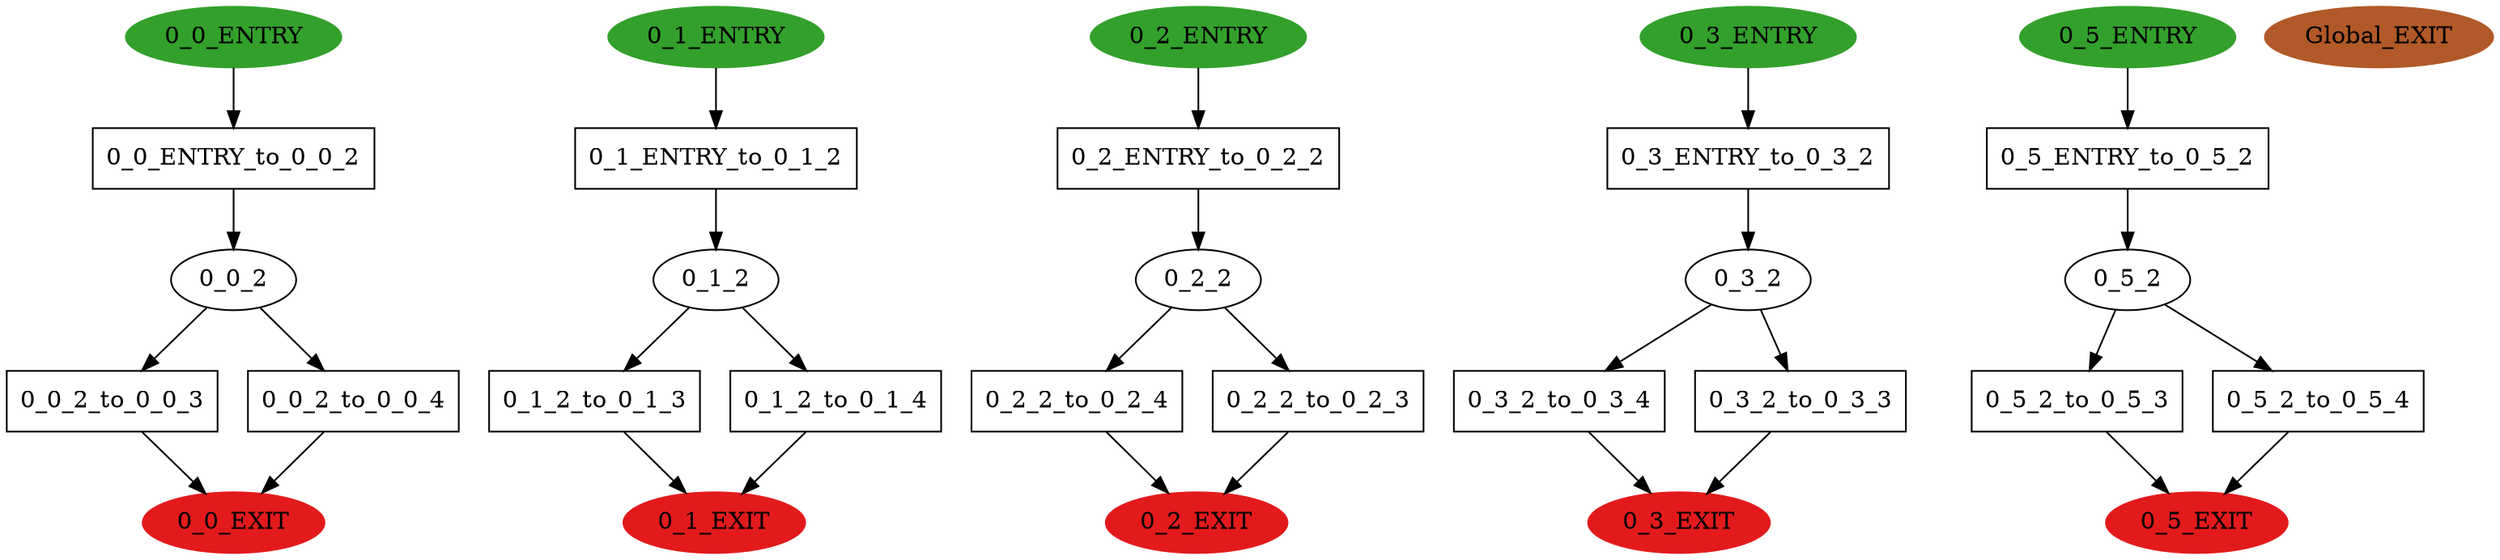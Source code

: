 digraph model { 
compound=true; 
node  [style="filled", colorscheme="paired12"];  "0_0_2" [shape=ellipse, style=""];
  "0_1_2" [shape=ellipse, style=""];
  "0_2_2" [shape=ellipse, style=""];
  "0_3_2" [shape=ellipse, style=""];
  "0_5_2" [shape=ellipse, style=""];
  "0_0_EXIT" [shape=ellipse, color=6, style=filled];
  "0_3_EXIT" [shape=ellipse, color=6, style=filled];
  "0_2_ENTRY" [shape=ellipse, color=4, style=filled];
  "0_5_EXIT" [shape=ellipse, color=6, style=filled];
  "0_5_ENTRY" [shape=ellipse, color=4, style=filled];
  "0_0_ENTRY" [shape=ellipse, color=4, style=filled];
  "0_2_EXIT" [shape=ellipse, color=6, style=filled];
  "Global_EXIT" [shape=ellipse, color=12, style=filled];
  "0_1_ENTRY" [shape=ellipse, color=4, style=filled];
  "0_3_ENTRY" [shape=ellipse, color=4, style=filled];
  "0_1_EXIT" [shape=ellipse, color=6, style=filled];
  "0_3_2_to_0_3_4" [shape=box, style=""];
  "0_3_2_to_0_3_4" [label="0_3_2_to_0_3_4\n"];
  "0_3_2_to_0_3_3" [shape=box, style=""];
  "0_3_2_to_0_3_3" [label="0_3_2_to_0_3_3\n"];
  "0_3_ENTRY_to_0_3_2" [shape=box, style=""];
  "0_3_ENTRY_to_0_3_2" [label="0_3_ENTRY_to_0_3_2\n"];
  "0_2_2_to_0_2_4" [shape=box, style=""];
  "0_2_2_to_0_2_4" [label="0_2_2_to_0_2_4\n"];
  "0_2_2_to_0_2_3" [shape=box, style=""];
  "0_2_2_to_0_2_3" [label="0_2_2_to_0_2_3\n"];
  "0_5_2_to_0_5_3" [shape=box, style=""];
  "0_5_2_to_0_5_3" [label="0_5_2_to_0_5_3\n"];
  "0_5_2_to_0_5_4" [shape=box, style=""];
  "0_5_2_to_0_5_4" [label="0_5_2_to_0_5_4\n"];
  "0_5_ENTRY_to_0_5_2" [shape=box, style=""];
  "0_5_ENTRY_to_0_5_2" [label="0_5_ENTRY_to_0_5_2\n"];
  "0_0_ENTRY_to_0_0_2" [shape=box, style=""];
  "0_0_ENTRY_to_0_0_2" [label="0_0_ENTRY_to_0_0_2\n"];
  "0_1_2_to_0_1_3" [shape=box, style=""];
  "0_1_2_to_0_1_3" [label="0_1_2_to_0_1_3\n"];
  "0_1_2_to_0_1_4" [shape=box, style=""];
  "0_1_2_to_0_1_4" [label="0_1_2_to_0_1_4\n"];
  "0_1_ENTRY_to_0_1_2" [shape=box, style=""];
  "0_1_ENTRY_to_0_1_2" [label="0_1_ENTRY_to_0_1_2\n"];
  "0_0_2_to_0_0_3" [shape=box, style=""];
  "0_0_2_to_0_0_3" [label="0_0_2_to_0_0_3\n"];
  "0_0_2_to_0_0_4" [shape=box, style=""];
  "0_0_2_to_0_0_4" [label="0_0_2_to_0_0_4\n"];
  "0_2_ENTRY_to_0_2_2" [shape=box, style=""];
  "0_2_ENTRY_to_0_2_2" [label="0_2_ENTRY_to_0_2_2\n"];
  "0_3_2" -> "0_3_2_to_0_3_3" [label="", arrowhead="normal"];
  "0_5_ENTRY" -> "0_5_ENTRY_to_0_5_2" [label="", arrowhead="normal"];
  "0_1_ENTRY" -> "0_1_ENTRY_to_0_1_2" [label="", arrowhead="normal"];
  "0_3_2_to_0_3_3" -> "0_3_EXIT" [label="", arrowhead="normal"];
  "0_5_2" -> "0_5_2_to_0_5_4" [label="", arrowhead="normal"];
  "0_3_2" -> "0_3_2_to_0_3_4" [label="", arrowhead="normal"];
  "0_0_ENTRY" -> "0_0_ENTRY_to_0_0_2" [label="", arrowhead="normal"];
  "0_2_2" -> "0_2_2_to_0_2_4" [label="", arrowhead="normal"];
  "0_2_2_to_0_2_3" -> "0_2_EXIT" [label="", arrowhead="normal"];
  "0_2_2" -> "0_2_2_to_0_2_3" [label="", arrowhead="normal"];
  "0_0_2" -> "0_0_2_to_0_0_4" [label="", arrowhead="normal"];
  "0_3_ENTRY_to_0_3_2" -> "0_3_2" [label="", arrowhead="normal"];
  "0_2_ENTRY" -> "0_2_ENTRY_to_0_2_2" [label="", arrowhead="normal"];
  "0_5_2_to_0_5_4" -> "0_5_EXIT" [label="", arrowhead="normal"];
  "0_0_2_to_0_0_4" -> "0_0_EXIT" [label="", arrowhead="normal"];
  "0_5_2" -> "0_5_2_to_0_5_3" [label="", arrowhead="normal"];
  "0_1_2_to_0_1_4" -> "0_1_EXIT" [label="", arrowhead="normal"];
  "0_1_2_to_0_1_3" -> "0_1_EXIT" [label="", arrowhead="normal"];
  "0_0_2_to_0_0_3" -> "0_0_EXIT" [label="", arrowhead="normal"];
  "0_5_ENTRY_to_0_5_2" -> "0_5_2" [label="", arrowhead="normal"];
  "0_2_ENTRY_to_0_2_2" -> "0_2_2" [label="", arrowhead="normal"];
  "0_3_2_to_0_3_4" -> "0_3_EXIT" [label="", arrowhead="normal"];
  "0_5_2_to_0_5_3" -> "0_5_EXIT" [label="", arrowhead="normal"];
  "0_0_ENTRY_to_0_0_2" -> "0_0_2" [label="", arrowhead="normal"];
  "0_2_2_to_0_2_4" -> "0_2_EXIT" [label="", arrowhead="normal"];
  "0_3_ENTRY" -> "0_3_ENTRY_to_0_3_2" [label="", arrowhead="normal"];
  "0_1_2" -> "0_1_2_to_0_1_3" [label="", arrowhead="normal"];
  "0_1_ENTRY_to_0_1_2" -> "0_1_2" [label="", arrowhead="normal"];
  "0_0_2" -> "0_0_2_to_0_0_3" [label="", arrowhead="normal"];
  "0_1_2" -> "0_1_2_to_0_1_4" [label="", arrowhead="normal"];
}
